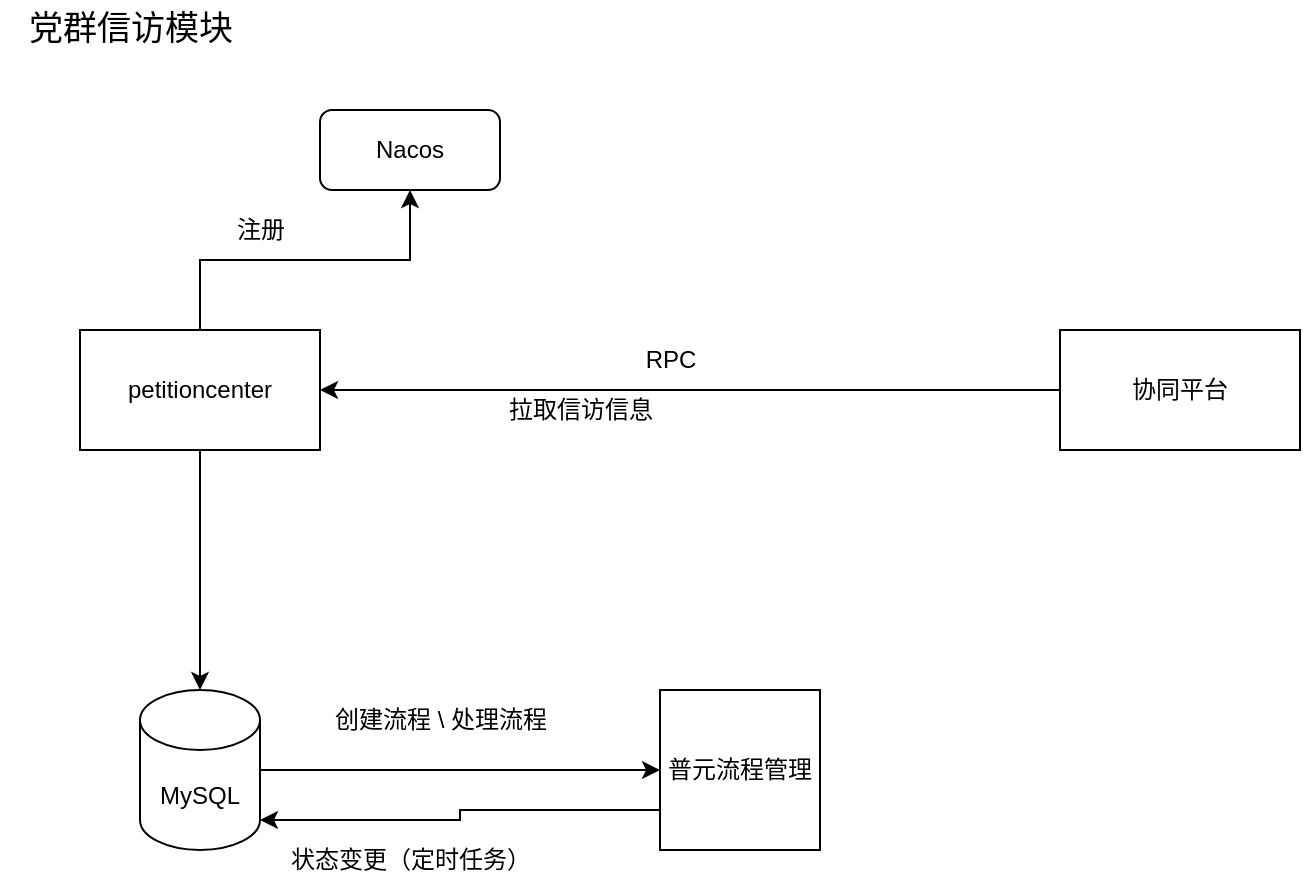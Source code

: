 <mxfile version="21.1.1" type="github">
  <diagram name="第 1 页" id="Cc1XyHBKtQxPtkfq8Vwh">
    <mxGraphModel dx="1050" dy="541" grid="1" gridSize="10" guides="1" tooltips="1" connect="1" arrows="1" fold="1" page="1" pageScale="1" pageWidth="827" pageHeight="1169" math="0" shadow="0">
      <root>
        <mxCell id="0" />
        <mxCell id="1" parent="0" />
        <mxCell id="VWD--a9w9a9aZKambICp-7" style="edgeStyle=orthogonalEdgeStyle;rounded=0;orthogonalLoop=1;jettySize=auto;html=1;exitX=0.5;exitY=1;exitDx=0;exitDy=0;" edge="1" parent="1" source="VWD--a9w9a9aZKambICp-1">
          <mxGeometry relative="1" as="geometry">
            <mxPoint x="130" y="380" as="targetPoint" />
          </mxGeometry>
        </mxCell>
        <mxCell id="VWD--a9w9a9aZKambICp-10" style="edgeStyle=orthogonalEdgeStyle;rounded=0;orthogonalLoop=1;jettySize=auto;html=1;exitX=0.5;exitY=0;exitDx=0;exitDy=0;entryX=0.5;entryY=1;entryDx=0;entryDy=0;" edge="1" parent="1" source="VWD--a9w9a9aZKambICp-1" target="VWD--a9w9a9aZKambICp-9">
          <mxGeometry relative="1" as="geometry" />
        </mxCell>
        <mxCell id="VWD--a9w9a9aZKambICp-1" value="petitioncenter" style="rounded=0;whiteSpace=wrap;html=1;" vertex="1" parent="1">
          <mxGeometry x="70" y="200" width="120" height="60" as="geometry" />
        </mxCell>
        <mxCell id="VWD--a9w9a9aZKambICp-2" value="&lt;font style=&quot;font-size: 17px;&quot;&gt;党群信访模块&lt;/font&gt;" style="text;html=1;align=center;verticalAlign=middle;resizable=0;points=[];autosize=1;strokeColor=none;fillColor=none;" vertex="1" parent="1">
          <mxGeometry x="30" y="35" width="130" height="30" as="geometry" />
        </mxCell>
        <mxCell id="VWD--a9w9a9aZKambICp-15" style="edgeStyle=orthogonalEdgeStyle;rounded=0;orthogonalLoop=1;jettySize=auto;html=1;exitX=0;exitY=0.5;exitDx=0;exitDy=0;" edge="1" parent="1" source="VWD--a9w9a9aZKambICp-3" target="VWD--a9w9a9aZKambICp-1">
          <mxGeometry relative="1" as="geometry" />
        </mxCell>
        <mxCell id="VWD--a9w9a9aZKambICp-3" value="协同平台" style="rounded=0;whiteSpace=wrap;html=1;" vertex="1" parent="1">
          <mxGeometry x="560" y="200" width="120" height="60" as="geometry" />
        </mxCell>
        <mxCell id="VWD--a9w9a9aZKambICp-5" value="RPC" style="text;html=1;align=center;verticalAlign=middle;resizable=0;points=[];autosize=1;strokeColor=none;fillColor=none;" vertex="1" parent="1">
          <mxGeometry x="340" y="200" width="50" height="30" as="geometry" />
        </mxCell>
        <mxCell id="VWD--a9w9a9aZKambICp-6" value="拉取信访信息" style="text;html=1;align=center;verticalAlign=middle;resizable=0;points=[];autosize=1;strokeColor=none;fillColor=none;" vertex="1" parent="1">
          <mxGeometry x="270" y="225" width="100" height="30" as="geometry" />
        </mxCell>
        <mxCell id="VWD--a9w9a9aZKambICp-13" style="edgeStyle=orthogonalEdgeStyle;rounded=0;orthogonalLoop=1;jettySize=auto;html=1;exitX=1;exitY=0.5;exitDx=0;exitDy=0;exitPerimeter=0;entryX=0;entryY=0.5;entryDx=0;entryDy=0;" edge="1" parent="1" source="VWD--a9w9a9aZKambICp-8" target="VWD--a9w9a9aZKambICp-12">
          <mxGeometry relative="1" as="geometry" />
        </mxCell>
        <mxCell id="VWD--a9w9a9aZKambICp-8" value="MySQL" style="shape=cylinder3;whiteSpace=wrap;html=1;boundedLbl=1;backgroundOutline=1;size=15;" vertex="1" parent="1">
          <mxGeometry x="100" y="380" width="60" height="80" as="geometry" />
        </mxCell>
        <mxCell id="VWD--a9w9a9aZKambICp-9" value="Nacos" style="rounded=1;whiteSpace=wrap;html=1;" vertex="1" parent="1">
          <mxGeometry x="190" y="90" width="90" height="40" as="geometry" />
        </mxCell>
        <mxCell id="VWD--a9w9a9aZKambICp-11" value="注册" style="text;html=1;align=center;verticalAlign=middle;resizable=0;points=[];autosize=1;strokeColor=none;fillColor=none;" vertex="1" parent="1">
          <mxGeometry x="135" y="135" width="50" height="30" as="geometry" />
        </mxCell>
        <mxCell id="VWD--a9w9a9aZKambICp-16" style="edgeStyle=orthogonalEdgeStyle;rounded=0;orthogonalLoop=1;jettySize=auto;html=1;exitX=0;exitY=0.75;exitDx=0;exitDy=0;entryX=1;entryY=1;entryDx=0;entryDy=-15;entryPerimeter=0;" edge="1" parent="1" source="VWD--a9w9a9aZKambICp-12" target="VWD--a9w9a9aZKambICp-8">
          <mxGeometry relative="1" as="geometry" />
        </mxCell>
        <mxCell id="VWD--a9w9a9aZKambICp-12" value="普元流程管理" style="whiteSpace=wrap;html=1;aspect=fixed;" vertex="1" parent="1">
          <mxGeometry x="360" y="380" width="80" height="80" as="geometry" />
        </mxCell>
        <mxCell id="VWD--a9w9a9aZKambICp-14" value="创建流程 \ 处理流程" style="text;html=1;align=center;verticalAlign=middle;resizable=0;points=[];autosize=1;strokeColor=none;fillColor=none;" vertex="1" parent="1">
          <mxGeometry x="185" y="380" width="130" height="30" as="geometry" />
        </mxCell>
        <mxCell id="VWD--a9w9a9aZKambICp-17" value="状态变更（定时任务）" style="text;html=1;align=center;verticalAlign=middle;resizable=0;points=[];autosize=1;strokeColor=none;fillColor=none;" vertex="1" parent="1">
          <mxGeometry x="165" y="450" width="140" height="30" as="geometry" />
        </mxCell>
      </root>
    </mxGraphModel>
  </diagram>
</mxfile>
